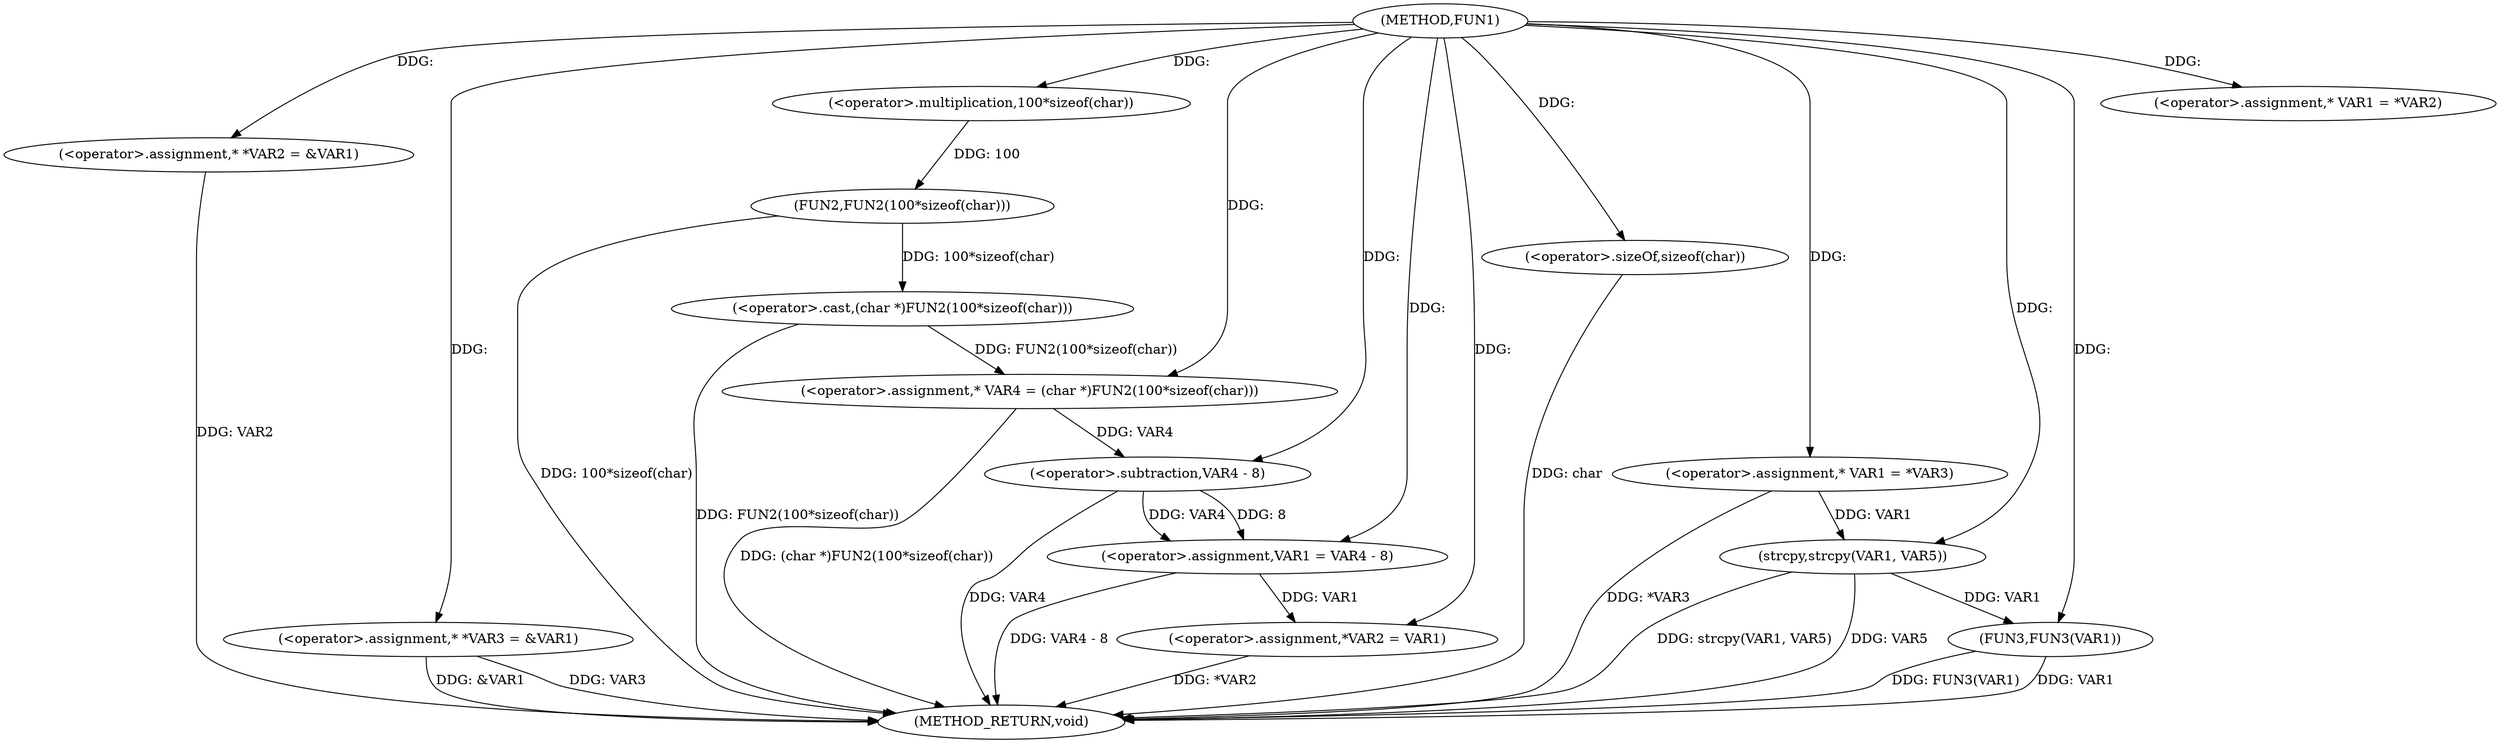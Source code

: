 digraph FUN1 {  
"1000100" [label = "(METHOD,FUN1)" ]
"1000151" [label = "(METHOD_RETURN,void)" ]
"1000104" [label = "(<operator>.assignment,* *VAR2 = &VAR1)" ]
"1000109" [label = "(<operator>.assignment,* *VAR3 = &VAR1)" ]
"1000114" [label = "(<operator>.assignment,* VAR4 = (char *)FUN2(100*sizeof(char)))" ]
"1000116" [label = "(<operator>.cast,(char *)FUN2(100*sizeof(char)))" ]
"1000118" [label = "(FUN2,FUN2(100*sizeof(char)))" ]
"1000119" [label = "(<operator>.multiplication,100*sizeof(char))" ]
"1000121" [label = "(<operator>.sizeOf,sizeof(char))" ]
"1000125" [label = "(<operator>.assignment,* VAR1 = *VAR2)" ]
"1000129" [label = "(<operator>.assignment,VAR1 = VAR4 - 8)" ]
"1000131" [label = "(<operator>.subtraction,VAR4 - 8)" ]
"1000134" [label = "(<operator>.assignment,*VAR2 = VAR1)" ]
"1000140" [label = "(<operator>.assignment,* VAR1 = *VAR3)" ]
"1000146" [label = "(strcpy,strcpy(VAR1, VAR5))" ]
"1000149" [label = "(FUN3,FUN3(VAR1))" ]
  "1000140" -> "1000151"  [ label = "DDG: *VAR3"] 
  "1000104" -> "1000151"  [ label = "DDG: VAR2"] 
  "1000131" -> "1000151"  [ label = "DDG: VAR4"] 
  "1000116" -> "1000151"  [ label = "DDG: FUN2(100*sizeof(char))"] 
  "1000121" -> "1000151"  [ label = "DDG: char"] 
  "1000149" -> "1000151"  [ label = "DDG: VAR1"] 
  "1000118" -> "1000151"  [ label = "DDG: 100*sizeof(char)"] 
  "1000146" -> "1000151"  [ label = "DDG: strcpy(VAR1, VAR5)"] 
  "1000129" -> "1000151"  [ label = "DDG: VAR4 - 8"] 
  "1000149" -> "1000151"  [ label = "DDG: FUN3(VAR1)"] 
  "1000146" -> "1000151"  [ label = "DDG: VAR5"] 
  "1000134" -> "1000151"  [ label = "DDG: *VAR2"] 
  "1000109" -> "1000151"  [ label = "DDG: VAR3"] 
  "1000109" -> "1000151"  [ label = "DDG: &VAR1"] 
  "1000114" -> "1000151"  [ label = "DDG: (char *)FUN2(100*sizeof(char))"] 
  "1000100" -> "1000104"  [ label = "DDG: "] 
  "1000100" -> "1000109"  [ label = "DDG: "] 
  "1000116" -> "1000114"  [ label = "DDG: FUN2(100*sizeof(char))"] 
  "1000100" -> "1000114"  [ label = "DDG: "] 
  "1000118" -> "1000116"  [ label = "DDG: 100*sizeof(char)"] 
  "1000119" -> "1000118"  [ label = "DDG: 100"] 
  "1000100" -> "1000119"  [ label = "DDG: "] 
  "1000100" -> "1000121"  [ label = "DDG: "] 
  "1000100" -> "1000125"  [ label = "DDG: "] 
  "1000131" -> "1000129"  [ label = "DDG: VAR4"] 
  "1000131" -> "1000129"  [ label = "DDG: 8"] 
  "1000100" -> "1000129"  [ label = "DDG: "] 
  "1000114" -> "1000131"  [ label = "DDG: VAR4"] 
  "1000100" -> "1000131"  [ label = "DDG: "] 
  "1000129" -> "1000134"  [ label = "DDG: VAR1"] 
  "1000100" -> "1000134"  [ label = "DDG: "] 
  "1000100" -> "1000140"  [ label = "DDG: "] 
  "1000140" -> "1000146"  [ label = "DDG: VAR1"] 
  "1000100" -> "1000146"  [ label = "DDG: "] 
  "1000146" -> "1000149"  [ label = "DDG: VAR1"] 
  "1000100" -> "1000149"  [ label = "DDG: "] 
}

